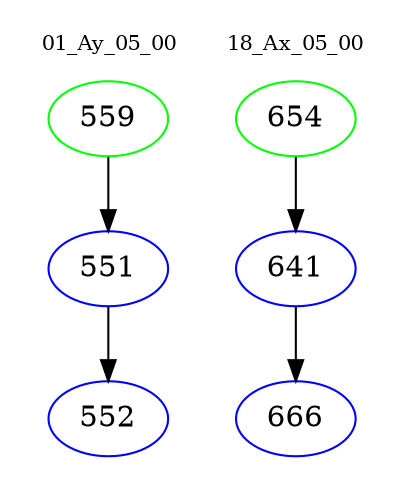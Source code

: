 digraph{
subgraph cluster_0 {
color = white
label = "01_Ay_05_00";
fontsize=10;
T0_559 [label="559", color="green"]
T0_559 -> T0_551 [color="black"]
T0_551 [label="551", color="blue"]
T0_551 -> T0_552 [color="black"]
T0_552 [label="552", color="blue"]
}
subgraph cluster_1 {
color = white
label = "18_Ax_05_00";
fontsize=10;
T1_654 [label="654", color="green"]
T1_654 -> T1_641 [color="black"]
T1_641 [label="641", color="blue"]
T1_641 -> T1_666 [color="black"]
T1_666 [label="666", color="blue"]
}
}
